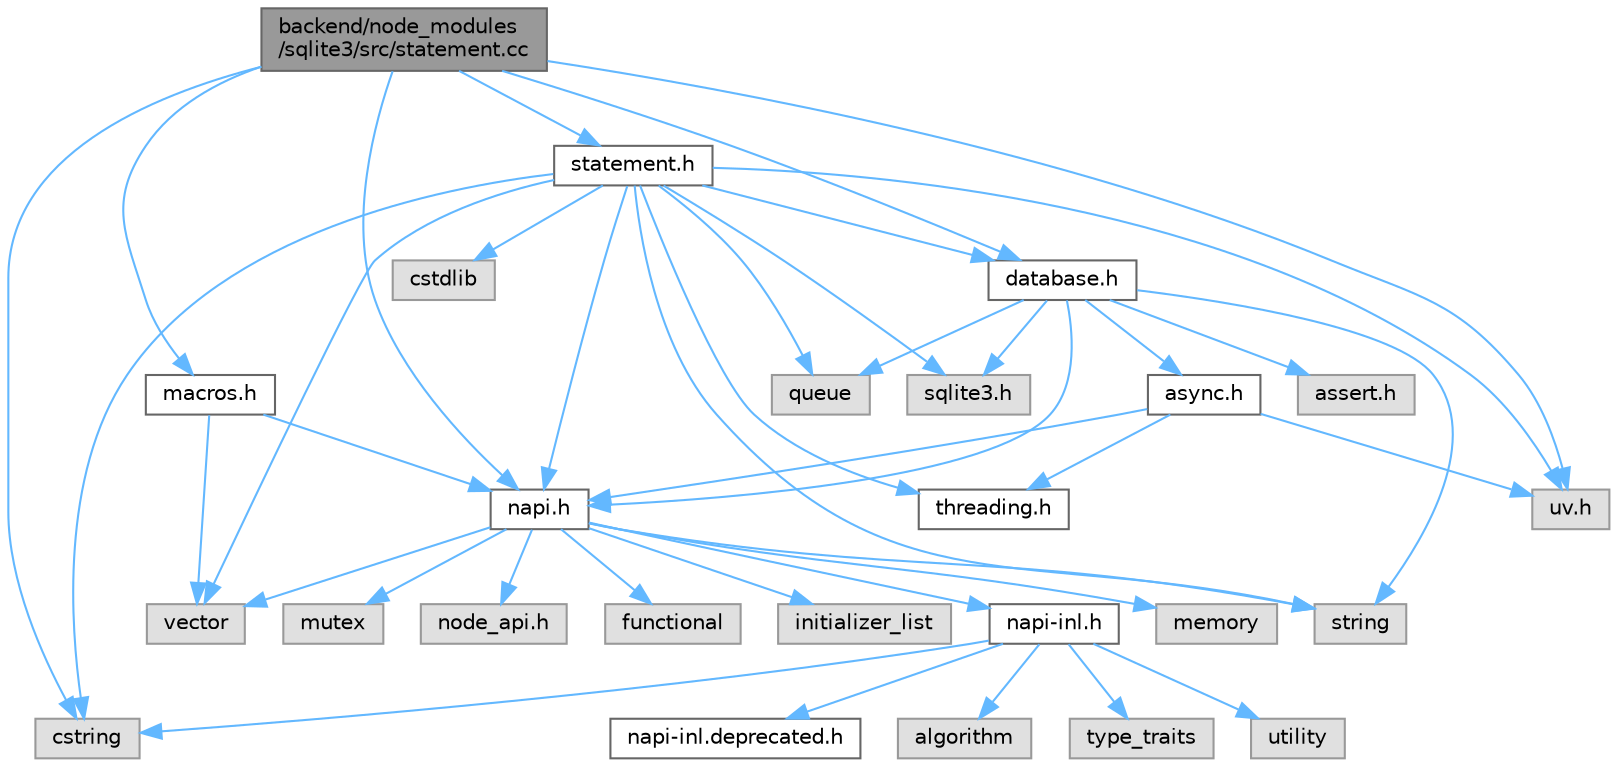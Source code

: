 digraph "backend/node_modules/sqlite3/src/statement.cc"
{
 // LATEX_PDF_SIZE
  bgcolor="transparent";
  edge [fontname=Helvetica,fontsize=10,labelfontname=Helvetica,labelfontsize=10];
  node [fontname=Helvetica,fontsize=10,shape=box,height=0.2,width=0.4];
  Node1 [id="Node000001",label="backend/node_modules\l/sqlite3/src/statement.cc",height=0.2,width=0.4,color="gray40", fillcolor="grey60", style="filled", fontcolor="black",tooltip=" "];
  Node1 -> Node2 [id="edge81_Node000001_Node000002",color="steelblue1",style="solid",tooltip=" "];
  Node2 [id="Node000002",label="cstring",height=0.2,width=0.4,color="grey60", fillcolor="#E0E0E0", style="filled",tooltip=" "];
  Node1 -> Node3 [id="edge82_Node000001_Node000003",color="steelblue1",style="solid",tooltip=" "];
  Node3 [id="Node000003",label="napi.h",height=0.2,width=0.4,color="grey40", fillcolor="white", style="filled",URL="$napi_8h.html",tooltip=" "];
  Node3 -> Node4 [id="edge83_Node000003_Node000004",color="steelblue1",style="solid",tooltip=" "];
  Node4 [id="Node000004",label="node_api.h",height=0.2,width=0.4,color="grey60", fillcolor="#E0E0E0", style="filled",tooltip=" "];
  Node3 -> Node5 [id="edge84_Node000003_Node000005",color="steelblue1",style="solid",tooltip=" "];
  Node5 [id="Node000005",label="functional",height=0.2,width=0.4,color="grey60", fillcolor="#E0E0E0", style="filled",tooltip=" "];
  Node3 -> Node6 [id="edge85_Node000003_Node000006",color="steelblue1",style="solid",tooltip=" "];
  Node6 [id="Node000006",label="initializer_list",height=0.2,width=0.4,color="grey60", fillcolor="#E0E0E0", style="filled",tooltip=" "];
  Node3 -> Node7 [id="edge86_Node000003_Node000007",color="steelblue1",style="solid",tooltip=" "];
  Node7 [id="Node000007",label="memory",height=0.2,width=0.4,color="grey60", fillcolor="#E0E0E0", style="filled",tooltip=" "];
  Node3 -> Node8 [id="edge87_Node000003_Node000008",color="steelblue1",style="solid",tooltip=" "];
  Node8 [id="Node000008",label="mutex",height=0.2,width=0.4,color="grey60", fillcolor="#E0E0E0", style="filled",tooltip=" "];
  Node3 -> Node9 [id="edge88_Node000003_Node000009",color="steelblue1",style="solid",tooltip=" "];
  Node9 [id="Node000009",label="string",height=0.2,width=0.4,color="grey60", fillcolor="#E0E0E0", style="filled",tooltip=" "];
  Node3 -> Node10 [id="edge89_Node000003_Node000010",color="steelblue1",style="solid",tooltip=" "];
  Node10 [id="Node000010",label="vector",height=0.2,width=0.4,color="grey60", fillcolor="#E0E0E0", style="filled",tooltip=" "];
  Node3 -> Node11 [id="edge90_Node000003_Node000011",color="steelblue1",style="solid",tooltip=" "];
  Node11 [id="Node000011",label="napi-inl.h",height=0.2,width=0.4,color="grey40", fillcolor="white", style="filled",URL="$napi-inl_8h.html",tooltip=" "];
  Node11 -> Node12 [id="edge91_Node000011_Node000012",color="steelblue1",style="solid",tooltip=" "];
  Node12 [id="Node000012",label="algorithm",height=0.2,width=0.4,color="grey60", fillcolor="#E0E0E0", style="filled",tooltip=" "];
  Node11 -> Node2 [id="edge92_Node000011_Node000002",color="steelblue1",style="solid",tooltip=" "];
  Node11 -> Node13 [id="edge93_Node000011_Node000013",color="steelblue1",style="solid",tooltip=" "];
  Node13 [id="Node000013",label="type_traits",height=0.2,width=0.4,color="grey60", fillcolor="#E0E0E0", style="filled",tooltip=" "];
  Node11 -> Node14 [id="edge94_Node000011_Node000014",color="steelblue1",style="solid",tooltip=" "];
  Node14 [id="Node000014",label="utility",height=0.2,width=0.4,color="grey60", fillcolor="#E0E0E0", style="filled",tooltip=" "];
  Node11 -> Node15 [id="edge95_Node000011_Node000015",color="steelblue1",style="solid",tooltip=" "];
  Node15 [id="Node000015",label="napi-inl.deprecated.h",height=0.2,width=0.4,color="grey40", fillcolor="white", style="filled",URL="$napi-inl_8deprecated_8h.html",tooltip=" "];
  Node1 -> Node16 [id="edge96_Node000001_Node000016",color="steelblue1",style="solid",tooltip=" "];
  Node16 [id="Node000016",label="uv.h",height=0.2,width=0.4,color="grey60", fillcolor="#E0E0E0", style="filled",tooltip=" "];
  Node1 -> Node17 [id="edge97_Node000001_Node000017",color="steelblue1",style="solid",tooltip=" "];
  Node17 [id="Node000017",label="macros.h",height=0.2,width=0.4,color="grey40", fillcolor="white", style="filled",URL="$macros_8h.html",tooltip=" "];
  Node17 -> Node10 [id="edge98_Node000017_Node000010",color="steelblue1",style="solid",tooltip=" "];
  Node17 -> Node3 [id="edge99_Node000017_Node000003",color="steelblue1",style="solid",tooltip=" "];
  Node1 -> Node18 [id="edge100_Node000001_Node000018",color="steelblue1",style="solid",tooltip=" "];
  Node18 [id="Node000018",label="database.h",height=0.2,width=0.4,color="grey40", fillcolor="white", style="filled",URL="$backend_2node__modules_2sqlite3_2src_2database_8h.html",tooltip=" "];
  Node18 -> Node19 [id="edge101_Node000018_Node000019",color="steelblue1",style="solid",tooltip=" "];
  Node19 [id="Node000019",label="assert.h",height=0.2,width=0.4,color="grey60", fillcolor="#E0E0E0", style="filled",tooltip=" "];
  Node18 -> Node9 [id="edge102_Node000018_Node000009",color="steelblue1",style="solid",tooltip=" "];
  Node18 -> Node20 [id="edge103_Node000018_Node000020",color="steelblue1",style="solid",tooltip=" "];
  Node20 [id="Node000020",label="queue",height=0.2,width=0.4,color="grey60", fillcolor="#E0E0E0", style="filled",tooltip=" "];
  Node18 -> Node21 [id="edge104_Node000018_Node000021",color="steelblue1",style="solid",tooltip=" "];
  Node21 [id="Node000021",label="sqlite3.h",height=0.2,width=0.4,color="grey60", fillcolor="#E0E0E0", style="filled",tooltip=" "];
  Node18 -> Node3 [id="edge105_Node000018_Node000003",color="steelblue1",style="solid",tooltip=" "];
  Node18 -> Node22 [id="edge106_Node000018_Node000022",color="steelblue1",style="solid",tooltip=" "];
  Node22 [id="Node000022",label="async.h",height=0.2,width=0.4,color="grey40", fillcolor="white", style="filled",URL="$async_8h.html",tooltip=" "];
  Node22 -> Node3 [id="edge107_Node000022_Node000003",color="steelblue1",style="solid",tooltip=" "];
  Node22 -> Node16 [id="edge108_Node000022_Node000016",color="steelblue1",style="solid",tooltip=" "];
  Node22 -> Node23 [id="edge109_Node000022_Node000023",color="steelblue1",style="solid",tooltip=" "];
  Node23 [id="Node000023",label="threading.h",height=0.2,width=0.4,color="grey40", fillcolor="white", style="filled",URL="$threading_8h.html",tooltip=" "];
  Node1 -> Node24 [id="edge110_Node000001_Node000024",color="steelblue1",style="solid",tooltip=" "];
  Node24 [id="Node000024",label="statement.h",height=0.2,width=0.4,color="grey40", fillcolor="white", style="filled",URL="$statement_8h.html",tooltip=" "];
  Node24 -> Node25 [id="edge111_Node000024_Node000025",color="steelblue1",style="solid",tooltip=" "];
  Node25 [id="Node000025",label="cstdlib",height=0.2,width=0.4,color="grey60", fillcolor="#E0E0E0", style="filled",tooltip=" "];
  Node24 -> Node2 [id="edge112_Node000024_Node000002",color="steelblue1",style="solid",tooltip=" "];
  Node24 -> Node9 [id="edge113_Node000024_Node000009",color="steelblue1",style="solid",tooltip=" "];
  Node24 -> Node20 [id="edge114_Node000024_Node000020",color="steelblue1",style="solid",tooltip=" "];
  Node24 -> Node10 [id="edge115_Node000024_Node000010",color="steelblue1",style="solid",tooltip=" "];
  Node24 -> Node21 [id="edge116_Node000024_Node000021",color="steelblue1",style="solid",tooltip=" "];
  Node24 -> Node3 [id="edge117_Node000024_Node000003",color="steelblue1",style="solid",tooltip=" "];
  Node24 -> Node16 [id="edge118_Node000024_Node000016",color="steelblue1",style="solid",tooltip=" "];
  Node24 -> Node18 [id="edge119_Node000024_Node000018",color="steelblue1",style="solid",tooltip=" "];
  Node24 -> Node23 [id="edge120_Node000024_Node000023",color="steelblue1",style="solid",tooltip=" "];
}
